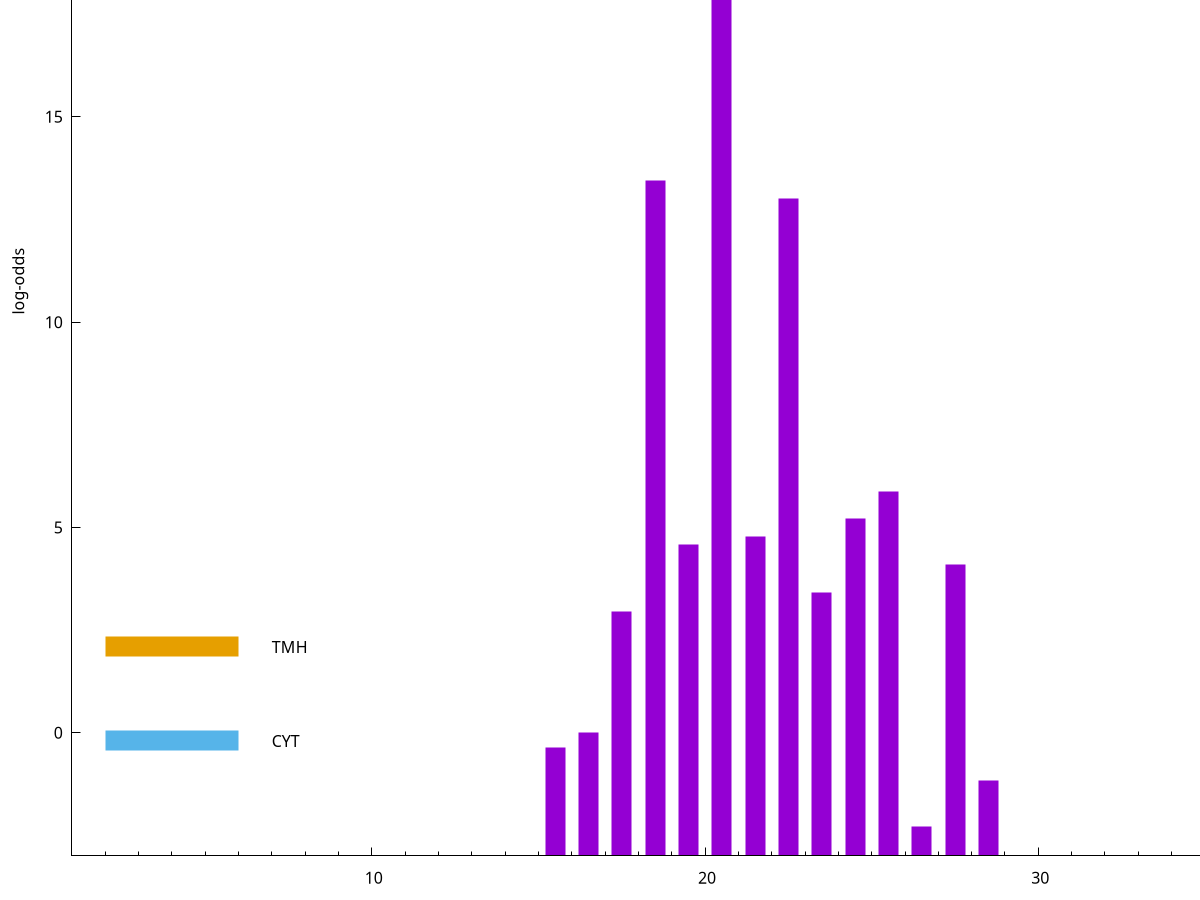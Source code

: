 set title "LipoP predictions for SRR5666485.gff"
set size 2., 1.4
set xrange [1:70] 
set mxtics 10
set yrange [-3:25]
set y2range [0:28]
set ylabel "log-odds"
set term postscript eps color solid "Helvetica" 30
set output "SRR5666485.gff.eps"
set arrow from 2,20.8763 to 6,20.8763 nohead lt 1 lw 20
set label "SpI" at 7,20.8763
set arrow from 2,2.09032 to 6,2.09032 nohead lt 4 lw 20
set label "TMH" at 7,2.09032
set arrow from 2,-0.200913 to 6,-0.200913 nohead lt 3 lw 20
set label "CYT" at 7,-0.200913
set arrow from 2,20.8763 to 6,20.8763 nohead lt 1 lw 20
set label "SpI" at 7,20.8763
# NOTE: The scores below are the log-odds scores with the threshold
# NOTE: subtracted (a hack to make gnuplot make the histogram all
# NOTE: look nice).
plot "-" axes x1y2 title "" with impulses lt 1 lw 20
20.500000 23.861400
18.500000 16.449800
22.500000 16.020500
25.500000 8.882020
24.500000 8.215960
21.500000 7.768710
19.500000 7.588410
27.500000 7.087460
23.500000 6.413560
17.500000 5.947910
16.500000 3.003184
15.500000 2.629178
28.500000 1.834170
26.500000 0.725710
e
exit
